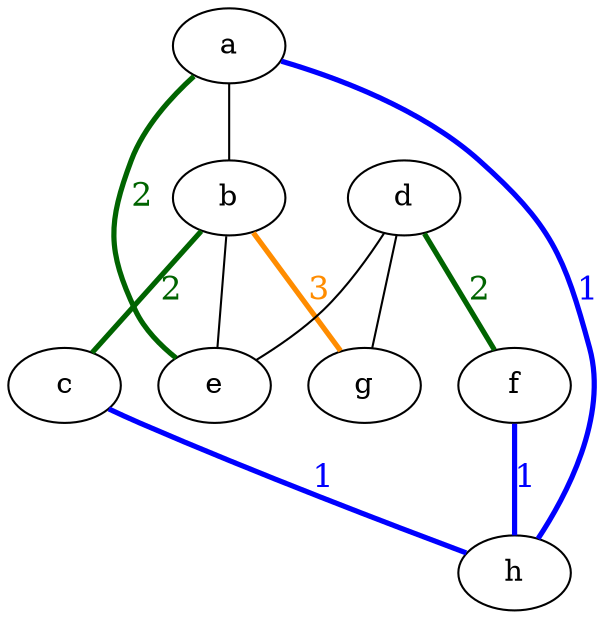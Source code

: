 strict graph "Exercise 04 Task 17 Graph 03" {
	a
		a -- b
		a -- h
		a -- e [label="2", color=darkgreen, fontcolor=darkgreen, fontsize=16, penwidth=2.5]
	b
		b -- g [label="3", color=darkorange, fontcolor=darkorange, fontsize=16, penwidth=2.5]
		b -- c
		b -- e
		b -- a
	c
		c -- h
		c -- b [label="2", color=darkgreen, fontcolor=darkgreen, fontsize=16, penwidth=2.5]
	d
		d -- f
		d -- e
		d -- g
	e
		e -- a
		e -- b
		e -- d
	f
		f -- d [label="2", color=darkgreen, fontcolor=darkgreen, fontsize=16, penwidth=2.5]
		f -- h
	g
		g -- b
		g -- d
	h
		h -- c [label="1", color=blue, fontcolor=blue, fontsize=16, penwidth=2.5]
		h -- a [label="1", color=blue, fontcolor=blue, fontsize=16, penwidth=2.5]
		h -- f [label="1", color=blue, fontcolor=blue, fontsize=16, penwidth=2.5]
}